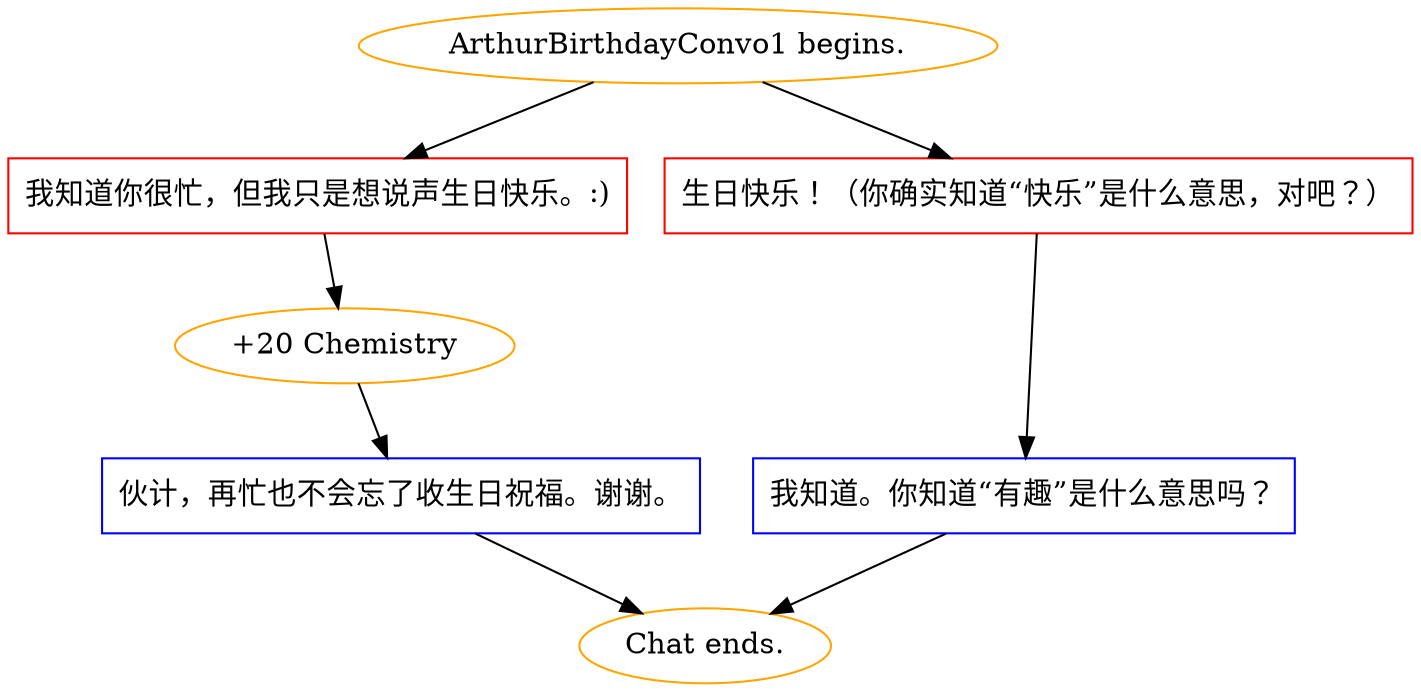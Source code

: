 digraph {
	"ArthurBirthdayConvo1 begins." [color=orange];
		"ArthurBirthdayConvo1 begins." -> j1073082354;
		"ArthurBirthdayConvo1 begins." -> j3146176710;
	j1073082354 [label="我知道你很忙，但我只是想说声生日快乐。:)",shape=box,color=red];
		j1073082354 -> j1331573567;
	j3146176710 [label="生日快乐！（你确实知道“快乐”是什么意思，对吧？）",shape=box,color=red];
		j3146176710 -> j1948732791;
	j1331573567 [label="+20 Chemistry",color=orange];
		j1331573567 -> j2784466517;
	j1948732791 [label="我知道。你知道“有趣”是什么意思吗？",shape=box,color=blue];
		j1948732791 -> "Chat ends.";
	j2784466517 [label="伙计，再忙也不会忘了收生日祝福。谢谢。",shape=box,color=blue];
		j2784466517 -> "Chat ends.";
	"Chat ends." [color=orange];
}
